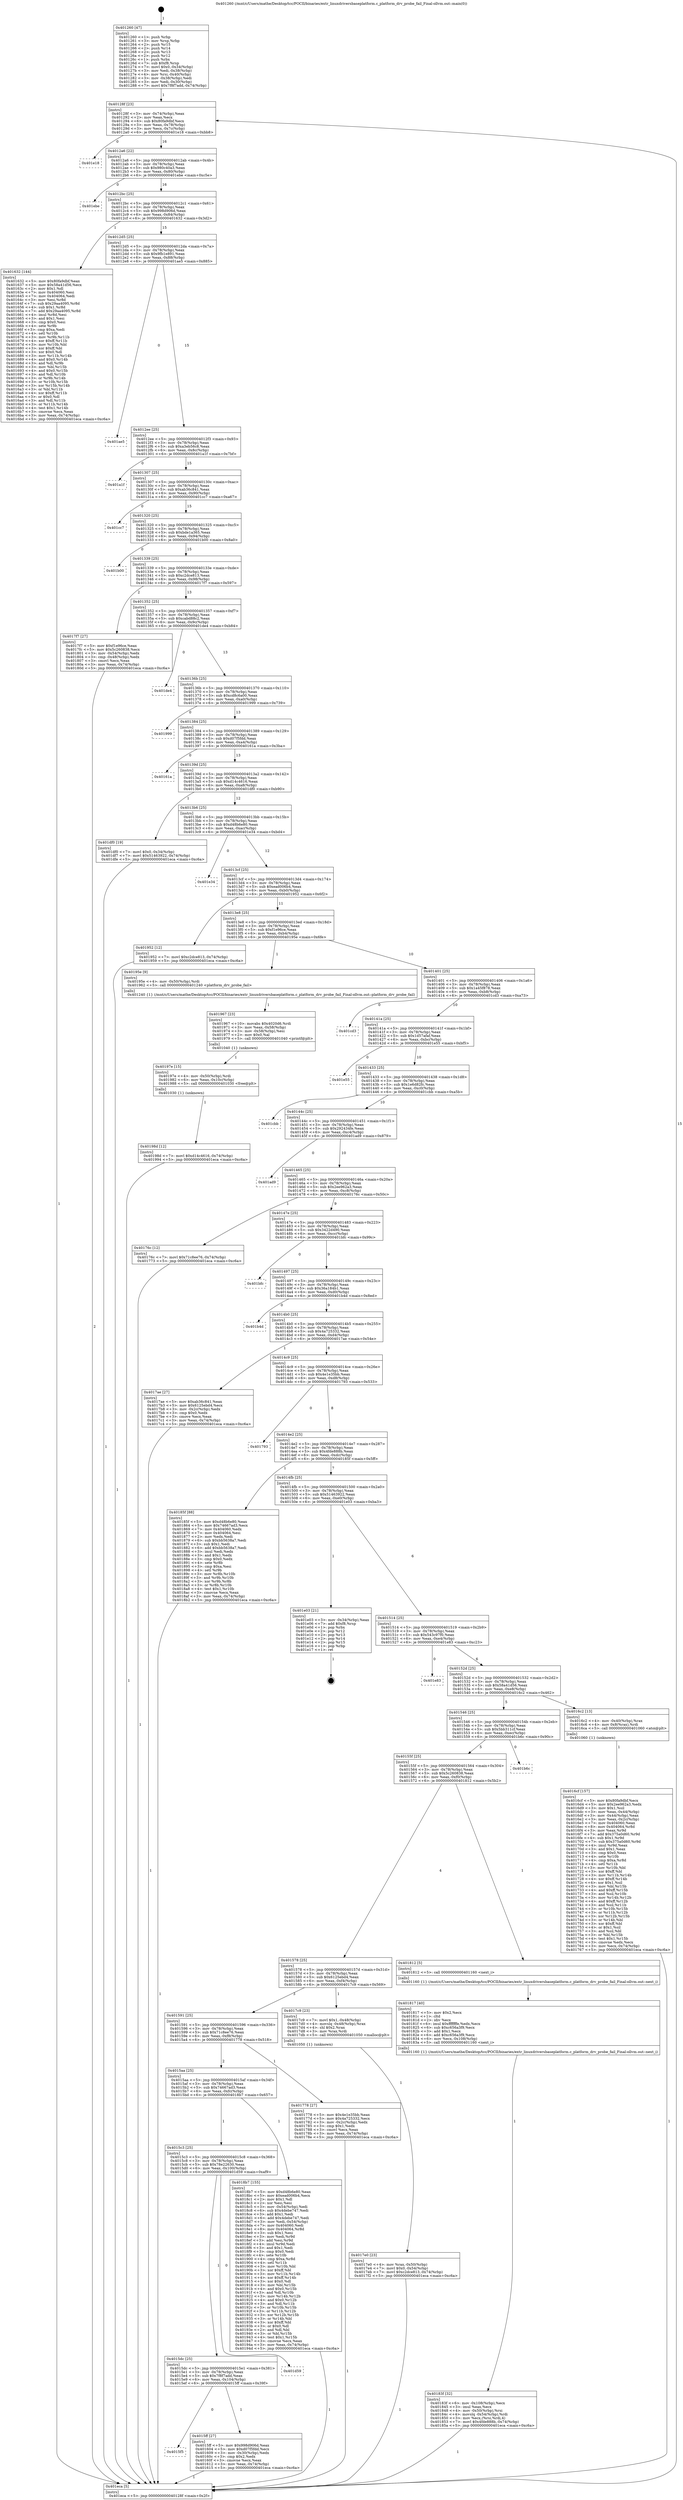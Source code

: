 digraph "0x401260" {
  label = "0x401260 (/mnt/c/Users/mathe/Desktop/tcc/POCII/binaries/extr_linuxdriversbaseplatform.c_platform_drv_probe_fail_Final-ollvm.out::main(0))"
  labelloc = "t"
  node[shape=record]

  Entry [label="",width=0.3,height=0.3,shape=circle,fillcolor=black,style=filled]
  "0x40128f" [label="{
     0x40128f [23]\l
     | [instrs]\l
     &nbsp;&nbsp;0x40128f \<+3\>: mov -0x74(%rbp),%eax\l
     &nbsp;&nbsp;0x401292 \<+2\>: mov %eax,%ecx\l
     &nbsp;&nbsp;0x401294 \<+6\>: sub $0x80fa9dbf,%ecx\l
     &nbsp;&nbsp;0x40129a \<+3\>: mov %eax,-0x78(%rbp)\l
     &nbsp;&nbsp;0x40129d \<+3\>: mov %ecx,-0x7c(%rbp)\l
     &nbsp;&nbsp;0x4012a0 \<+6\>: je 0000000000401e18 \<main+0xbb8\>\l
  }"]
  "0x401e18" [label="{
     0x401e18\l
  }", style=dashed]
  "0x4012a6" [label="{
     0x4012a6 [22]\l
     | [instrs]\l
     &nbsp;&nbsp;0x4012a6 \<+5\>: jmp 00000000004012ab \<main+0x4b\>\l
     &nbsp;&nbsp;0x4012ab \<+3\>: mov -0x78(%rbp),%eax\l
     &nbsp;&nbsp;0x4012ae \<+5\>: sub $0x980c40a3,%eax\l
     &nbsp;&nbsp;0x4012b3 \<+3\>: mov %eax,-0x80(%rbp)\l
     &nbsp;&nbsp;0x4012b6 \<+6\>: je 0000000000401ebe \<main+0xc5e\>\l
  }"]
  Exit [label="",width=0.3,height=0.3,shape=circle,fillcolor=black,style=filled,peripheries=2]
  "0x401ebe" [label="{
     0x401ebe\l
  }", style=dashed]
  "0x4012bc" [label="{
     0x4012bc [25]\l
     | [instrs]\l
     &nbsp;&nbsp;0x4012bc \<+5\>: jmp 00000000004012c1 \<main+0x61\>\l
     &nbsp;&nbsp;0x4012c1 \<+3\>: mov -0x78(%rbp),%eax\l
     &nbsp;&nbsp;0x4012c4 \<+5\>: sub $0x998d906d,%eax\l
     &nbsp;&nbsp;0x4012c9 \<+6\>: mov %eax,-0x84(%rbp)\l
     &nbsp;&nbsp;0x4012cf \<+6\>: je 0000000000401632 \<main+0x3d2\>\l
  }"]
  "0x40198d" [label="{
     0x40198d [12]\l
     | [instrs]\l
     &nbsp;&nbsp;0x40198d \<+7\>: movl $0xd14c4616,-0x74(%rbp)\l
     &nbsp;&nbsp;0x401994 \<+5\>: jmp 0000000000401eca \<main+0xc6a\>\l
  }"]
  "0x401632" [label="{
     0x401632 [144]\l
     | [instrs]\l
     &nbsp;&nbsp;0x401632 \<+5\>: mov $0x80fa9dbf,%eax\l
     &nbsp;&nbsp;0x401637 \<+5\>: mov $0x58a41d56,%ecx\l
     &nbsp;&nbsp;0x40163c \<+2\>: mov $0x1,%dl\l
     &nbsp;&nbsp;0x40163e \<+7\>: mov 0x404060,%esi\l
     &nbsp;&nbsp;0x401645 \<+7\>: mov 0x404064,%edi\l
     &nbsp;&nbsp;0x40164c \<+3\>: mov %esi,%r8d\l
     &nbsp;&nbsp;0x40164f \<+7\>: sub $0x29aa4095,%r8d\l
     &nbsp;&nbsp;0x401656 \<+4\>: sub $0x1,%r8d\l
     &nbsp;&nbsp;0x40165a \<+7\>: add $0x29aa4095,%r8d\l
     &nbsp;&nbsp;0x401661 \<+4\>: imul %r8d,%esi\l
     &nbsp;&nbsp;0x401665 \<+3\>: and $0x1,%esi\l
     &nbsp;&nbsp;0x401668 \<+3\>: cmp $0x0,%esi\l
     &nbsp;&nbsp;0x40166b \<+4\>: sete %r9b\l
     &nbsp;&nbsp;0x40166f \<+3\>: cmp $0xa,%edi\l
     &nbsp;&nbsp;0x401672 \<+4\>: setl %r10b\l
     &nbsp;&nbsp;0x401676 \<+3\>: mov %r9b,%r11b\l
     &nbsp;&nbsp;0x401679 \<+4\>: xor $0xff,%r11b\l
     &nbsp;&nbsp;0x40167d \<+3\>: mov %r10b,%bl\l
     &nbsp;&nbsp;0x401680 \<+3\>: xor $0xff,%bl\l
     &nbsp;&nbsp;0x401683 \<+3\>: xor $0x0,%dl\l
     &nbsp;&nbsp;0x401686 \<+3\>: mov %r11b,%r14b\l
     &nbsp;&nbsp;0x401689 \<+4\>: and $0x0,%r14b\l
     &nbsp;&nbsp;0x40168d \<+3\>: and %dl,%r9b\l
     &nbsp;&nbsp;0x401690 \<+3\>: mov %bl,%r15b\l
     &nbsp;&nbsp;0x401693 \<+4\>: and $0x0,%r15b\l
     &nbsp;&nbsp;0x401697 \<+3\>: and %dl,%r10b\l
     &nbsp;&nbsp;0x40169a \<+3\>: or %r9b,%r14b\l
     &nbsp;&nbsp;0x40169d \<+3\>: or %r10b,%r15b\l
     &nbsp;&nbsp;0x4016a0 \<+3\>: xor %r15b,%r14b\l
     &nbsp;&nbsp;0x4016a3 \<+3\>: or %bl,%r11b\l
     &nbsp;&nbsp;0x4016a6 \<+4\>: xor $0xff,%r11b\l
     &nbsp;&nbsp;0x4016aa \<+3\>: or $0x0,%dl\l
     &nbsp;&nbsp;0x4016ad \<+3\>: and %dl,%r11b\l
     &nbsp;&nbsp;0x4016b0 \<+3\>: or %r11b,%r14b\l
     &nbsp;&nbsp;0x4016b3 \<+4\>: test $0x1,%r14b\l
     &nbsp;&nbsp;0x4016b7 \<+3\>: cmovne %ecx,%eax\l
     &nbsp;&nbsp;0x4016ba \<+3\>: mov %eax,-0x74(%rbp)\l
     &nbsp;&nbsp;0x4016bd \<+5\>: jmp 0000000000401eca \<main+0xc6a\>\l
  }"]
  "0x4012d5" [label="{
     0x4012d5 [25]\l
     | [instrs]\l
     &nbsp;&nbsp;0x4012d5 \<+5\>: jmp 00000000004012da \<main+0x7a\>\l
     &nbsp;&nbsp;0x4012da \<+3\>: mov -0x78(%rbp),%eax\l
     &nbsp;&nbsp;0x4012dd \<+5\>: sub $0x9fb1e891,%eax\l
     &nbsp;&nbsp;0x4012e2 \<+6\>: mov %eax,-0x88(%rbp)\l
     &nbsp;&nbsp;0x4012e8 \<+6\>: je 0000000000401ae5 \<main+0x885\>\l
  }"]
  "0x40197e" [label="{
     0x40197e [15]\l
     | [instrs]\l
     &nbsp;&nbsp;0x40197e \<+4\>: mov -0x50(%rbp),%rdi\l
     &nbsp;&nbsp;0x401982 \<+6\>: mov %eax,-0x10c(%rbp)\l
     &nbsp;&nbsp;0x401988 \<+5\>: call 0000000000401030 \<free@plt\>\l
     | [calls]\l
     &nbsp;&nbsp;0x401030 \{1\} (unknown)\l
  }"]
  "0x401ae5" [label="{
     0x401ae5\l
  }", style=dashed]
  "0x4012ee" [label="{
     0x4012ee [25]\l
     | [instrs]\l
     &nbsp;&nbsp;0x4012ee \<+5\>: jmp 00000000004012f3 \<main+0x93\>\l
     &nbsp;&nbsp;0x4012f3 \<+3\>: mov -0x78(%rbp),%eax\l
     &nbsp;&nbsp;0x4012f6 \<+5\>: sub $0xa3eb56c8,%eax\l
     &nbsp;&nbsp;0x4012fb \<+6\>: mov %eax,-0x8c(%rbp)\l
     &nbsp;&nbsp;0x401301 \<+6\>: je 0000000000401a1f \<main+0x7bf\>\l
  }"]
  "0x401967" [label="{
     0x401967 [23]\l
     | [instrs]\l
     &nbsp;&nbsp;0x401967 \<+10\>: movabs $0x4020d6,%rdi\l
     &nbsp;&nbsp;0x401971 \<+3\>: mov %eax,-0x58(%rbp)\l
     &nbsp;&nbsp;0x401974 \<+3\>: mov -0x58(%rbp),%esi\l
     &nbsp;&nbsp;0x401977 \<+2\>: mov $0x0,%al\l
     &nbsp;&nbsp;0x401979 \<+5\>: call 0000000000401040 \<printf@plt\>\l
     | [calls]\l
     &nbsp;&nbsp;0x401040 \{1\} (unknown)\l
  }"]
  "0x401a1f" [label="{
     0x401a1f\l
  }", style=dashed]
  "0x401307" [label="{
     0x401307 [25]\l
     | [instrs]\l
     &nbsp;&nbsp;0x401307 \<+5\>: jmp 000000000040130c \<main+0xac\>\l
     &nbsp;&nbsp;0x40130c \<+3\>: mov -0x78(%rbp),%eax\l
     &nbsp;&nbsp;0x40130f \<+5\>: sub $0xab36c841,%eax\l
     &nbsp;&nbsp;0x401314 \<+6\>: mov %eax,-0x90(%rbp)\l
     &nbsp;&nbsp;0x40131a \<+6\>: je 0000000000401cc7 \<main+0xa67\>\l
  }"]
  "0x40183f" [label="{
     0x40183f [32]\l
     | [instrs]\l
     &nbsp;&nbsp;0x40183f \<+6\>: mov -0x108(%rbp),%ecx\l
     &nbsp;&nbsp;0x401845 \<+3\>: imul %eax,%ecx\l
     &nbsp;&nbsp;0x401848 \<+4\>: mov -0x50(%rbp),%rsi\l
     &nbsp;&nbsp;0x40184c \<+4\>: movslq -0x54(%rbp),%rdi\l
     &nbsp;&nbsp;0x401850 \<+3\>: mov %ecx,(%rsi,%rdi,4)\l
     &nbsp;&nbsp;0x401853 \<+7\>: movl $0x4fde888b,-0x74(%rbp)\l
     &nbsp;&nbsp;0x40185a \<+5\>: jmp 0000000000401eca \<main+0xc6a\>\l
  }"]
  "0x401cc7" [label="{
     0x401cc7\l
  }", style=dashed]
  "0x401320" [label="{
     0x401320 [25]\l
     | [instrs]\l
     &nbsp;&nbsp;0x401320 \<+5\>: jmp 0000000000401325 \<main+0xc5\>\l
     &nbsp;&nbsp;0x401325 \<+3\>: mov -0x78(%rbp),%eax\l
     &nbsp;&nbsp;0x401328 \<+5\>: sub $0xbde1a365,%eax\l
     &nbsp;&nbsp;0x40132d \<+6\>: mov %eax,-0x94(%rbp)\l
     &nbsp;&nbsp;0x401333 \<+6\>: je 0000000000401b00 \<main+0x8a0\>\l
  }"]
  "0x401817" [label="{
     0x401817 [40]\l
     | [instrs]\l
     &nbsp;&nbsp;0x401817 \<+5\>: mov $0x2,%ecx\l
     &nbsp;&nbsp;0x40181c \<+1\>: cltd\l
     &nbsp;&nbsp;0x40181d \<+2\>: idiv %ecx\l
     &nbsp;&nbsp;0x40181f \<+6\>: imul $0xfffffffe,%edx,%ecx\l
     &nbsp;&nbsp;0x401825 \<+6\>: sub $0xc656a3f9,%ecx\l
     &nbsp;&nbsp;0x40182b \<+3\>: add $0x1,%ecx\l
     &nbsp;&nbsp;0x40182e \<+6\>: add $0xc656a3f9,%ecx\l
     &nbsp;&nbsp;0x401834 \<+6\>: mov %ecx,-0x108(%rbp)\l
     &nbsp;&nbsp;0x40183a \<+5\>: call 0000000000401160 \<next_i\>\l
     | [calls]\l
     &nbsp;&nbsp;0x401160 \{1\} (/mnt/c/Users/mathe/Desktop/tcc/POCII/binaries/extr_linuxdriversbaseplatform.c_platform_drv_probe_fail_Final-ollvm.out::next_i)\l
  }"]
  "0x401b00" [label="{
     0x401b00\l
  }", style=dashed]
  "0x401339" [label="{
     0x401339 [25]\l
     | [instrs]\l
     &nbsp;&nbsp;0x401339 \<+5\>: jmp 000000000040133e \<main+0xde\>\l
     &nbsp;&nbsp;0x40133e \<+3\>: mov -0x78(%rbp),%eax\l
     &nbsp;&nbsp;0x401341 \<+5\>: sub $0xc2dce813,%eax\l
     &nbsp;&nbsp;0x401346 \<+6\>: mov %eax,-0x98(%rbp)\l
     &nbsp;&nbsp;0x40134c \<+6\>: je 00000000004017f7 \<main+0x597\>\l
  }"]
  "0x4017e0" [label="{
     0x4017e0 [23]\l
     | [instrs]\l
     &nbsp;&nbsp;0x4017e0 \<+4\>: mov %rax,-0x50(%rbp)\l
     &nbsp;&nbsp;0x4017e4 \<+7\>: movl $0x0,-0x54(%rbp)\l
     &nbsp;&nbsp;0x4017eb \<+7\>: movl $0xc2dce813,-0x74(%rbp)\l
     &nbsp;&nbsp;0x4017f2 \<+5\>: jmp 0000000000401eca \<main+0xc6a\>\l
  }"]
  "0x4017f7" [label="{
     0x4017f7 [27]\l
     | [instrs]\l
     &nbsp;&nbsp;0x4017f7 \<+5\>: mov $0xf1e96ce,%eax\l
     &nbsp;&nbsp;0x4017fc \<+5\>: mov $0x5c260838,%ecx\l
     &nbsp;&nbsp;0x401801 \<+3\>: mov -0x54(%rbp),%edx\l
     &nbsp;&nbsp;0x401804 \<+3\>: cmp -0x48(%rbp),%edx\l
     &nbsp;&nbsp;0x401807 \<+3\>: cmovl %ecx,%eax\l
     &nbsp;&nbsp;0x40180a \<+3\>: mov %eax,-0x74(%rbp)\l
     &nbsp;&nbsp;0x40180d \<+5\>: jmp 0000000000401eca \<main+0xc6a\>\l
  }"]
  "0x401352" [label="{
     0x401352 [25]\l
     | [instrs]\l
     &nbsp;&nbsp;0x401352 \<+5\>: jmp 0000000000401357 \<main+0xf7\>\l
     &nbsp;&nbsp;0x401357 \<+3\>: mov -0x78(%rbp),%eax\l
     &nbsp;&nbsp;0x40135a \<+5\>: sub $0xcabd88c2,%eax\l
     &nbsp;&nbsp;0x40135f \<+6\>: mov %eax,-0x9c(%rbp)\l
     &nbsp;&nbsp;0x401365 \<+6\>: je 0000000000401de4 \<main+0xb84\>\l
  }"]
  "0x4016cf" [label="{
     0x4016cf [157]\l
     | [instrs]\l
     &nbsp;&nbsp;0x4016cf \<+5\>: mov $0x80fa9dbf,%ecx\l
     &nbsp;&nbsp;0x4016d4 \<+5\>: mov $0x2ee962a3,%edx\l
     &nbsp;&nbsp;0x4016d9 \<+3\>: mov $0x1,%sil\l
     &nbsp;&nbsp;0x4016dc \<+3\>: mov %eax,-0x44(%rbp)\l
     &nbsp;&nbsp;0x4016df \<+3\>: mov -0x44(%rbp),%eax\l
     &nbsp;&nbsp;0x4016e2 \<+3\>: mov %eax,-0x2c(%rbp)\l
     &nbsp;&nbsp;0x4016e5 \<+7\>: mov 0x404060,%eax\l
     &nbsp;&nbsp;0x4016ec \<+8\>: mov 0x404064,%r8d\l
     &nbsp;&nbsp;0x4016f4 \<+3\>: mov %eax,%r9d\l
     &nbsp;&nbsp;0x4016f7 \<+7\>: add $0x375a0d60,%r9d\l
     &nbsp;&nbsp;0x4016fe \<+4\>: sub $0x1,%r9d\l
     &nbsp;&nbsp;0x401702 \<+7\>: sub $0x375a0d60,%r9d\l
     &nbsp;&nbsp;0x401709 \<+4\>: imul %r9d,%eax\l
     &nbsp;&nbsp;0x40170d \<+3\>: and $0x1,%eax\l
     &nbsp;&nbsp;0x401710 \<+3\>: cmp $0x0,%eax\l
     &nbsp;&nbsp;0x401713 \<+4\>: sete %r10b\l
     &nbsp;&nbsp;0x401717 \<+4\>: cmp $0xa,%r8d\l
     &nbsp;&nbsp;0x40171b \<+4\>: setl %r11b\l
     &nbsp;&nbsp;0x40171f \<+3\>: mov %r10b,%bl\l
     &nbsp;&nbsp;0x401722 \<+3\>: xor $0xff,%bl\l
     &nbsp;&nbsp;0x401725 \<+3\>: mov %r11b,%r14b\l
     &nbsp;&nbsp;0x401728 \<+4\>: xor $0xff,%r14b\l
     &nbsp;&nbsp;0x40172c \<+4\>: xor $0x1,%sil\l
     &nbsp;&nbsp;0x401730 \<+3\>: mov %bl,%r15b\l
     &nbsp;&nbsp;0x401733 \<+4\>: and $0xff,%r15b\l
     &nbsp;&nbsp;0x401737 \<+3\>: and %sil,%r10b\l
     &nbsp;&nbsp;0x40173a \<+3\>: mov %r14b,%r12b\l
     &nbsp;&nbsp;0x40173d \<+4\>: and $0xff,%r12b\l
     &nbsp;&nbsp;0x401741 \<+3\>: and %sil,%r11b\l
     &nbsp;&nbsp;0x401744 \<+3\>: or %r10b,%r15b\l
     &nbsp;&nbsp;0x401747 \<+3\>: or %r11b,%r12b\l
     &nbsp;&nbsp;0x40174a \<+3\>: xor %r12b,%r15b\l
     &nbsp;&nbsp;0x40174d \<+3\>: or %r14b,%bl\l
     &nbsp;&nbsp;0x401750 \<+3\>: xor $0xff,%bl\l
     &nbsp;&nbsp;0x401753 \<+4\>: or $0x1,%sil\l
     &nbsp;&nbsp;0x401757 \<+3\>: and %sil,%bl\l
     &nbsp;&nbsp;0x40175a \<+3\>: or %bl,%r15b\l
     &nbsp;&nbsp;0x40175d \<+4\>: test $0x1,%r15b\l
     &nbsp;&nbsp;0x401761 \<+3\>: cmovne %edx,%ecx\l
     &nbsp;&nbsp;0x401764 \<+3\>: mov %ecx,-0x74(%rbp)\l
     &nbsp;&nbsp;0x401767 \<+5\>: jmp 0000000000401eca \<main+0xc6a\>\l
  }"]
  "0x401de4" [label="{
     0x401de4\l
  }", style=dashed]
  "0x40136b" [label="{
     0x40136b [25]\l
     | [instrs]\l
     &nbsp;&nbsp;0x40136b \<+5\>: jmp 0000000000401370 \<main+0x110\>\l
     &nbsp;&nbsp;0x401370 \<+3\>: mov -0x78(%rbp),%eax\l
     &nbsp;&nbsp;0x401373 \<+5\>: sub $0xcd8c6a00,%eax\l
     &nbsp;&nbsp;0x401378 \<+6\>: mov %eax,-0xa0(%rbp)\l
     &nbsp;&nbsp;0x40137e \<+6\>: je 0000000000401999 \<main+0x739\>\l
  }"]
  "0x401260" [label="{
     0x401260 [47]\l
     | [instrs]\l
     &nbsp;&nbsp;0x401260 \<+1\>: push %rbp\l
     &nbsp;&nbsp;0x401261 \<+3\>: mov %rsp,%rbp\l
     &nbsp;&nbsp;0x401264 \<+2\>: push %r15\l
     &nbsp;&nbsp;0x401266 \<+2\>: push %r14\l
     &nbsp;&nbsp;0x401268 \<+2\>: push %r13\l
     &nbsp;&nbsp;0x40126a \<+2\>: push %r12\l
     &nbsp;&nbsp;0x40126c \<+1\>: push %rbx\l
     &nbsp;&nbsp;0x40126d \<+7\>: sub $0xf8,%rsp\l
     &nbsp;&nbsp;0x401274 \<+7\>: movl $0x0,-0x34(%rbp)\l
     &nbsp;&nbsp;0x40127b \<+3\>: mov %edi,-0x38(%rbp)\l
     &nbsp;&nbsp;0x40127e \<+4\>: mov %rsi,-0x40(%rbp)\l
     &nbsp;&nbsp;0x401282 \<+3\>: mov -0x38(%rbp),%edi\l
     &nbsp;&nbsp;0x401285 \<+3\>: mov %edi,-0x30(%rbp)\l
     &nbsp;&nbsp;0x401288 \<+7\>: movl $0x7f8f7add,-0x74(%rbp)\l
  }"]
  "0x401999" [label="{
     0x401999\l
  }", style=dashed]
  "0x401384" [label="{
     0x401384 [25]\l
     | [instrs]\l
     &nbsp;&nbsp;0x401384 \<+5\>: jmp 0000000000401389 \<main+0x129\>\l
     &nbsp;&nbsp;0x401389 \<+3\>: mov -0x78(%rbp),%eax\l
     &nbsp;&nbsp;0x40138c \<+5\>: sub $0xd07f5fdd,%eax\l
     &nbsp;&nbsp;0x401391 \<+6\>: mov %eax,-0xa4(%rbp)\l
     &nbsp;&nbsp;0x401397 \<+6\>: je 000000000040161a \<main+0x3ba\>\l
  }"]
  "0x401eca" [label="{
     0x401eca [5]\l
     | [instrs]\l
     &nbsp;&nbsp;0x401eca \<+5\>: jmp 000000000040128f \<main+0x2f\>\l
  }"]
  "0x40161a" [label="{
     0x40161a\l
  }", style=dashed]
  "0x40139d" [label="{
     0x40139d [25]\l
     | [instrs]\l
     &nbsp;&nbsp;0x40139d \<+5\>: jmp 00000000004013a2 \<main+0x142\>\l
     &nbsp;&nbsp;0x4013a2 \<+3\>: mov -0x78(%rbp),%eax\l
     &nbsp;&nbsp;0x4013a5 \<+5\>: sub $0xd14c4616,%eax\l
     &nbsp;&nbsp;0x4013aa \<+6\>: mov %eax,-0xa8(%rbp)\l
     &nbsp;&nbsp;0x4013b0 \<+6\>: je 0000000000401df0 \<main+0xb90\>\l
  }"]
  "0x4015f5" [label="{
     0x4015f5\l
  }", style=dashed]
  "0x401df0" [label="{
     0x401df0 [19]\l
     | [instrs]\l
     &nbsp;&nbsp;0x401df0 \<+7\>: movl $0x0,-0x34(%rbp)\l
     &nbsp;&nbsp;0x401df7 \<+7\>: movl $0x51463922,-0x74(%rbp)\l
     &nbsp;&nbsp;0x401dfe \<+5\>: jmp 0000000000401eca \<main+0xc6a\>\l
  }"]
  "0x4013b6" [label="{
     0x4013b6 [25]\l
     | [instrs]\l
     &nbsp;&nbsp;0x4013b6 \<+5\>: jmp 00000000004013bb \<main+0x15b\>\l
     &nbsp;&nbsp;0x4013bb \<+3\>: mov -0x78(%rbp),%eax\l
     &nbsp;&nbsp;0x4013be \<+5\>: sub $0xd48b6e80,%eax\l
     &nbsp;&nbsp;0x4013c3 \<+6\>: mov %eax,-0xac(%rbp)\l
     &nbsp;&nbsp;0x4013c9 \<+6\>: je 0000000000401e34 \<main+0xbd4\>\l
  }"]
  "0x4015ff" [label="{
     0x4015ff [27]\l
     | [instrs]\l
     &nbsp;&nbsp;0x4015ff \<+5\>: mov $0x998d906d,%eax\l
     &nbsp;&nbsp;0x401604 \<+5\>: mov $0xd07f5fdd,%ecx\l
     &nbsp;&nbsp;0x401609 \<+3\>: mov -0x30(%rbp),%edx\l
     &nbsp;&nbsp;0x40160c \<+3\>: cmp $0x2,%edx\l
     &nbsp;&nbsp;0x40160f \<+3\>: cmovne %ecx,%eax\l
     &nbsp;&nbsp;0x401612 \<+3\>: mov %eax,-0x74(%rbp)\l
     &nbsp;&nbsp;0x401615 \<+5\>: jmp 0000000000401eca \<main+0xc6a\>\l
  }"]
  "0x401e34" [label="{
     0x401e34\l
  }", style=dashed]
  "0x4013cf" [label="{
     0x4013cf [25]\l
     | [instrs]\l
     &nbsp;&nbsp;0x4013cf \<+5\>: jmp 00000000004013d4 \<main+0x174\>\l
     &nbsp;&nbsp;0x4013d4 \<+3\>: mov -0x78(%rbp),%eax\l
     &nbsp;&nbsp;0x4013d7 \<+5\>: sub $0xead006b4,%eax\l
     &nbsp;&nbsp;0x4013dc \<+6\>: mov %eax,-0xb0(%rbp)\l
     &nbsp;&nbsp;0x4013e2 \<+6\>: je 0000000000401952 \<main+0x6f2\>\l
  }"]
  "0x4015dc" [label="{
     0x4015dc [25]\l
     | [instrs]\l
     &nbsp;&nbsp;0x4015dc \<+5\>: jmp 00000000004015e1 \<main+0x381\>\l
     &nbsp;&nbsp;0x4015e1 \<+3\>: mov -0x78(%rbp),%eax\l
     &nbsp;&nbsp;0x4015e4 \<+5\>: sub $0x7f8f7add,%eax\l
     &nbsp;&nbsp;0x4015e9 \<+6\>: mov %eax,-0x104(%rbp)\l
     &nbsp;&nbsp;0x4015ef \<+6\>: je 00000000004015ff \<main+0x39f\>\l
  }"]
  "0x401952" [label="{
     0x401952 [12]\l
     | [instrs]\l
     &nbsp;&nbsp;0x401952 \<+7\>: movl $0xc2dce813,-0x74(%rbp)\l
     &nbsp;&nbsp;0x401959 \<+5\>: jmp 0000000000401eca \<main+0xc6a\>\l
  }"]
  "0x4013e8" [label="{
     0x4013e8 [25]\l
     | [instrs]\l
     &nbsp;&nbsp;0x4013e8 \<+5\>: jmp 00000000004013ed \<main+0x18d\>\l
     &nbsp;&nbsp;0x4013ed \<+3\>: mov -0x78(%rbp),%eax\l
     &nbsp;&nbsp;0x4013f0 \<+5\>: sub $0xf1e96ce,%eax\l
     &nbsp;&nbsp;0x4013f5 \<+6\>: mov %eax,-0xb4(%rbp)\l
     &nbsp;&nbsp;0x4013fb \<+6\>: je 000000000040195e \<main+0x6fe\>\l
  }"]
  "0x401d59" [label="{
     0x401d59\l
  }", style=dashed]
  "0x40195e" [label="{
     0x40195e [9]\l
     | [instrs]\l
     &nbsp;&nbsp;0x40195e \<+4\>: mov -0x50(%rbp),%rdi\l
     &nbsp;&nbsp;0x401962 \<+5\>: call 0000000000401240 \<platform_drv_probe_fail\>\l
     | [calls]\l
     &nbsp;&nbsp;0x401240 \{1\} (/mnt/c/Users/mathe/Desktop/tcc/POCII/binaries/extr_linuxdriversbaseplatform.c_platform_drv_probe_fail_Final-ollvm.out::platform_drv_probe_fail)\l
  }"]
  "0x401401" [label="{
     0x401401 [25]\l
     | [instrs]\l
     &nbsp;&nbsp;0x401401 \<+5\>: jmp 0000000000401406 \<main+0x1a6\>\l
     &nbsp;&nbsp;0x401406 \<+3\>: mov -0x78(%rbp),%eax\l
     &nbsp;&nbsp;0x401409 \<+5\>: sub $0x1a45f878,%eax\l
     &nbsp;&nbsp;0x40140e \<+6\>: mov %eax,-0xb8(%rbp)\l
     &nbsp;&nbsp;0x401414 \<+6\>: je 0000000000401cd3 \<main+0xa73\>\l
  }"]
  "0x4015c3" [label="{
     0x4015c3 [25]\l
     | [instrs]\l
     &nbsp;&nbsp;0x4015c3 \<+5\>: jmp 00000000004015c8 \<main+0x368\>\l
     &nbsp;&nbsp;0x4015c8 \<+3\>: mov -0x78(%rbp),%eax\l
     &nbsp;&nbsp;0x4015cb \<+5\>: sub $0x78e22630,%eax\l
     &nbsp;&nbsp;0x4015d0 \<+6\>: mov %eax,-0x100(%rbp)\l
     &nbsp;&nbsp;0x4015d6 \<+6\>: je 0000000000401d59 \<main+0xaf9\>\l
  }"]
  "0x401cd3" [label="{
     0x401cd3\l
  }", style=dashed]
  "0x40141a" [label="{
     0x40141a [25]\l
     | [instrs]\l
     &nbsp;&nbsp;0x40141a \<+5\>: jmp 000000000040141f \<main+0x1bf\>\l
     &nbsp;&nbsp;0x40141f \<+3\>: mov -0x78(%rbp),%eax\l
     &nbsp;&nbsp;0x401422 \<+5\>: sub $0x1d57afaf,%eax\l
     &nbsp;&nbsp;0x401427 \<+6\>: mov %eax,-0xbc(%rbp)\l
     &nbsp;&nbsp;0x40142d \<+6\>: je 0000000000401e55 \<main+0xbf5\>\l
  }"]
  "0x4018b7" [label="{
     0x4018b7 [155]\l
     | [instrs]\l
     &nbsp;&nbsp;0x4018b7 \<+5\>: mov $0xd48b6e80,%eax\l
     &nbsp;&nbsp;0x4018bc \<+5\>: mov $0xead006b4,%ecx\l
     &nbsp;&nbsp;0x4018c1 \<+2\>: mov $0x1,%dl\l
     &nbsp;&nbsp;0x4018c3 \<+2\>: xor %esi,%esi\l
     &nbsp;&nbsp;0x4018c5 \<+3\>: mov -0x54(%rbp),%edi\l
     &nbsp;&nbsp;0x4018c8 \<+6\>: sub $0x4debe747,%edi\l
     &nbsp;&nbsp;0x4018ce \<+3\>: add $0x1,%edi\l
     &nbsp;&nbsp;0x4018d1 \<+6\>: add $0x4debe747,%edi\l
     &nbsp;&nbsp;0x4018d7 \<+3\>: mov %edi,-0x54(%rbp)\l
     &nbsp;&nbsp;0x4018da \<+7\>: mov 0x404060,%edi\l
     &nbsp;&nbsp;0x4018e1 \<+8\>: mov 0x404064,%r8d\l
     &nbsp;&nbsp;0x4018e9 \<+3\>: sub $0x1,%esi\l
     &nbsp;&nbsp;0x4018ec \<+3\>: mov %edi,%r9d\l
     &nbsp;&nbsp;0x4018ef \<+3\>: add %esi,%r9d\l
     &nbsp;&nbsp;0x4018f2 \<+4\>: imul %r9d,%edi\l
     &nbsp;&nbsp;0x4018f6 \<+3\>: and $0x1,%edi\l
     &nbsp;&nbsp;0x4018f9 \<+3\>: cmp $0x0,%edi\l
     &nbsp;&nbsp;0x4018fc \<+4\>: sete %r10b\l
     &nbsp;&nbsp;0x401900 \<+4\>: cmp $0xa,%r8d\l
     &nbsp;&nbsp;0x401904 \<+4\>: setl %r11b\l
     &nbsp;&nbsp;0x401908 \<+3\>: mov %r10b,%bl\l
     &nbsp;&nbsp;0x40190b \<+3\>: xor $0xff,%bl\l
     &nbsp;&nbsp;0x40190e \<+3\>: mov %r11b,%r14b\l
     &nbsp;&nbsp;0x401911 \<+4\>: xor $0xff,%r14b\l
     &nbsp;&nbsp;0x401915 \<+3\>: xor $0x0,%dl\l
     &nbsp;&nbsp;0x401918 \<+3\>: mov %bl,%r15b\l
     &nbsp;&nbsp;0x40191b \<+4\>: and $0x0,%r15b\l
     &nbsp;&nbsp;0x40191f \<+3\>: and %dl,%r10b\l
     &nbsp;&nbsp;0x401922 \<+3\>: mov %r14b,%r12b\l
     &nbsp;&nbsp;0x401925 \<+4\>: and $0x0,%r12b\l
     &nbsp;&nbsp;0x401929 \<+3\>: and %dl,%r11b\l
     &nbsp;&nbsp;0x40192c \<+3\>: or %r10b,%r15b\l
     &nbsp;&nbsp;0x40192f \<+3\>: or %r11b,%r12b\l
     &nbsp;&nbsp;0x401932 \<+3\>: xor %r12b,%r15b\l
     &nbsp;&nbsp;0x401935 \<+3\>: or %r14b,%bl\l
     &nbsp;&nbsp;0x401938 \<+3\>: xor $0xff,%bl\l
     &nbsp;&nbsp;0x40193b \<+3\>: or $0x0,%dl\l
     &nbsp;&nbsp;0x40193e \<+2\>: and %dl,%bl\l
     &nbsp;&nbsp;0x401940 \<+3\>: or %bl,%r15b\l
     &nbsp;&nbsp;0x401943 \<+4\>: test $0x1,%r15b\l
     &nbsp;&nbsp;0x401947 \<+3\>: cmovne %ecx,%eax\l
     &nbsp;&nbsp;0x40194a \<+3\>: mov %eax,-0x74(%rbp)\l
     &nbsp;&nbsp;0x40194d \<+5\>: jmp 0000000000401eca \<main+0xc6a\>\l
  }"]
  "0x401e55" [label="{
     0x401e55\l
  }", style=dashed]
  "0x401433" [label="{
     0x401433 [25]\l
     | [instrs]\l
     &nbsp;&nbsp;0x401433 \<+5\>: jmp 0000000000401438 \<main+0x1d8\>\l
     &nbsp;&nbsp;0x401438 \<+3\>: mov -0x78(%rbp),%eax\l
     &nbsp;&nbsp;0x40143b \<+5\>: sub $0x1e6d82fc,%eax\l
     &nbsp;&nbsp;0x401440 \<+6\>: mov %eax,-0xc0(%rbp)\l
     &nbsp;&nbsp;0x401446 \<+6\>: je 0000000000401cbb \<main+0xa5b\>\l
  }"]
  "0x4015aa" [label="{
     0x4015aa [25]\l
     | [instrs]\l
     &nbsp;&nbsp;0x4015aa \<+5\>: jmp 00000000004015af \<main+0x34f\>\l
     &nbsp;&nbsp;0x4015af \<+3\>: mov -0x78(%rbp),%eax\l
     &nbsp;&nbsp;0x4015b2 \<+5\>: sub $0x74667ad3,%eax\l
     &nbsp;&nbsp;0x4015b7 \<+6\>: mov %eax,-0xfc(%rbp)\l
     &nbsp;&nbsp;0x4015bd \<+6\>: je 00000000004018b7 \<main+0x657\>\l
  }"]
  "0x401cbb" [label="{
     0x401cbb\l
  }", style=dashed]
  "0x40144c" [label="{
     0x40144c [25]\l
     | [instrs]\l
     &nbsp;&nbsp;0x40144c \<+5\>: jmp 0000000000401451 \<main+0x1f1\>\l
     &nbsp;&nbsp;0x401451 \<+3\>: mov -0x78(%rbp),%eax\l
     &nbsp;&nbsp;0x401454 \<+5\>: sub $0x292434fe,%eax\l
     &nbsp;&nbsp;0x401459 \<+6\>: mov %eax,-0xc4(%rbp)\l
     &nbsp;&nbsp;0x40145f \<+6\>: je 0000000000401ad9 \<main+0x879\>\l
  }"]
  "0x401778" [label="{
     0x401778 [27]\l
     | [instrs]\l
     &nbsp;&nbsp;0x401778 \<+5\>: mov $0x4e1e35bb,%eax\l
     &nbsp;&nbsp;0x40177d \<+5\>: mov $0x4a725332,%ecx\l
     &nbsp;&nbsp;0x401782 \<+3\>: mov -0x2c(%rbp),%edx\l
     &nbsp;&nbsp;0x401785 \<+3\>: cmp $0x1,%edx\l
     &nbsp;&nbsp;0x401788 \<+3\>: cmovl %ecx,%eax\l
     &nbsp;&nbsp;0x40178b \<+3\>: mov %eax,-0x74(%rbp)\l
     &nbsp;&nbsp;0x40178e \<+5\>: jmp 0000000000401eca \<main+0xc6a\>\l
  }"]
  "0x401ad9" [label="{
     0x401ad9\l
  }", style=dashed]
  "0x401465" [label="{
     0x401465 [25]\l
     | [instrs]\l
     &nbsp;&nbsp;0x401465 \<+5\>: jmp 000000000040146a \<main+0x20a\>\l
     &nbsp;&nbsp;0x40146a \<+3\>: mov -0x78(%rbp),%eax\l
     &nbsp;&nbsp;0x40146d \<+5\>: sub $0x2ee962a3,%eax\l
     &nbsp;&nbsp;0x401472 \<+6\>: mov %eax,-0xc8(%rbp)\l
     &nbsp;&nbsp;0x401478 \<+6\>: je 000000000040176c \<main+0x50c\>\l
  }"]
  "0x401591" [label="{
     0x401591 [25]\l
     | [instrs]\l
     &nbsp;&nbsp;0x401591 \<+5\>: jmp 0000000000401596 \<main+0x336\>\l
     &nbsp;&nbsp;0x401596 \<+3\>: mov -0x78(%rbp),%eax\l
     &nbsp;&nbsp;0x401599 \<+5\>: sub $0x71c8ee76,%eax\l
     &nbsp;&nbsp;0x40159e \<+6\>: mov %eax,-0xf8(%rbp)\l
     &nbsp;&nbsp;0x4015a4 \<+6\>: je 0000000000401778 \<main+0x518\>\l
  }"]
  "0x40176c" [label="{
     0x40176c [12]\l
     | [instrs]\l
     &nbsp;&nbsp;0x40176c \<+7\>: movl $0x71c8ee76,-0x74(%rbp)\l
     &nbsp;&nbsp;0x401773 \<+5\>: jmp 0000000000401eca \<main+0xc6a\>\l
  }"]
  "0x40147e" [label="{
     0x40147e [25]\l
     | [instrs]\l
     &nbsp;&nbsp;0x40147e \<+5\>: jmp 0000000000401483 \<main+0x223\>\l
     &nbsp;&nbsp;0x401483 \<+3\>: mov -0x78(%rbp),%eax\l
     &nbsp;&nbsp;0x401486 \<+5\>: sub $0x3422d490,%eax\l
     &nbsp;&nbsp;0x40148b \<+6\>: mov %eax,-0xcc(%rbp)\l
     &nbsp;&nbsp;0x401491 \<+6\>: je 0000000000401bfc \<main+0x99c\>\l
  }"]
  "0x4017c9" [label="{
     0x4017c9 [23]\l
     | [instrs]\l
     &nbsp;&nbsp;0x4017c9 \<+7\>: movl $0x1,-0x48(%rbp)\l
     &nbsp;&nbsp;0x4017d0 \<+4\>: movslq -0x48(%rbp),%rax\l
     &nbsp;&nbsp;0x4017d4 \<+4\>: shl $0x2,%rax\l
     &nbsp;&nbsp;0x4017d8 \<+3\>: mov %rax,%rdi\l
     &nbsp;&nbsp;0x4017db \<+5\>: call 0000000000401050 \<malloc@plt\>\l
     | [calls]\l
     &nbsp;&nbsp;0x401050 \{1\} (unknown)\l
  }"]
  "0x401bfc" [label="{
     0x401bfc\l
  }", style=dashed]
  "0x401497" [label="{
     0x401497 [25]\l
     | [instrs]\l
     &nbsp;&nbsp;0x401497 \<+5\>: jmp 000000000040149c \<main+0x23c\>\l
     &nbsp;&nbsp;0x40149c \<+3\>: mov -0x78(%rbp),%eax\l
     &nbsp;&nbsp;0x40149f \<+5\>: sub $0x36a184b1,%eax\l
     &nbsp;&nbsp;0x4014a4 \<+6\>: mov %eax,-0xd0(%rbp)\l
     &nbsp;&nbsp;0x4014aa \<+6\>: je 0000000000401b4d \<main+0x8ed\>\l
  }"]
  "0x401578" [label="{
     0x401578 [25]\l
     | [instrs]\l
     &nbsp;&nbsp;0x401578 \<+5\>: jmp 000000000040157d \<main+0x31d\>\l
     &nbsp;&nbsp;0x40157d \<+3\>: mov -0x78(%rbp),%eax\l
     &nbsp;&nbsp;0x401580 \<+5\>: sub $0x6125ebd4,%eax\l
     &nbsp;&nbsp;0x401585 \<+6\>: mov %eax,-0xf4(%rbp)\l
     &nbsp;&nbsp;0x40158b \<+6\>: je 00000000004017c9 \<main+0x569\>\l
  }"]
  "0x401b4d" [label="{
     0x401b4d\l
  }", style=dashed]
  "0x4014b0" [label="{
     0x4014b0 [25]\l
     | [instrs]\l
     &nbsp;&nbsp;0x4014b0 \<+5\>: jmp 00000000004014b5 \<main+0x255\>\l
     &nbsp;&nbsp;0x4014b5 \<+3\>: mov -0x78(%rbp),%eax\l
     &nbsp;&nbsp;0x4014b8 \<+5\>: sub $0x4a725332,%eax\l
     &nbsp;&nbsp;0x4014bd \<+6\>: mov %eax,-0xd4(%rbp)\l
     &nbsp;&nbsp;0x4014c3 \<+6\>: je 00000000004017ae \<main+0x54e\>\l
  }"]
  "0x401812" [label="{
     0x401812 [5]\l
     | [instrs]\l
     &nbsp;&nbsp;0x401812 \<+5\>: call 0000000000401160 \<next_i\>\l
     | [calls]\l
     &nbsp;&nbsp;0x401160 \{1\} (/mnt/c/Users/mathe/Desktop/tcc/POCII/binaries/extr_linuxdriversbaseplatform.c_platform_drv_probe_fail_Final-ollvm.out::next_i)\l
  }"]
  "0x4017ae" [label="{
     0x4017ae [27]\l
     | [instrs]\l
     &nbsp;&nbsp;0x4017ae \<+5\>: mov $0xab36c841,%eax\l
     &nbsp;&nbsp;0x4017b3 \<+5\>: mov $0x6125ebd4,%ecx\l
     &nbsp;&nbsp;0x4017b8 \<+3\>: mov -0x2c(%rbp),%edx\l
     &nbsp;&nbsp;0x4017bb \<+3\>: cmp $0x0,%edx\l
     &nbsp;&nbsp;0x4017be \<+3\>: cmove %ecx,%eax\l
     &nbsp;&nbsp;0x4017c1 \<+3\>: mov %eax,-0x74(%rbp)\l
     &nbsp;&nbsp;0x4017c4 \<+5\>: jmp 0000000000401eca \<main+0xc6a\>\l
  }"]
  "0x4014c9" [label="{
     0x4014c9 [25]\l
     | [instrs]\l
     &nbsp;&nbsp;0x4014c9 \<+5\>: jmp 00000000004014ce \<main+0x26e\>\l
     &nbsp;&nbsp;0x4014ce \<+3\>: mov -0x78(%rbp),%eax\l
     &nbsp;&nbsp;0x4014d1 \<+5\>: sub $0x4e1e35bb,%eax\l
     &nbsp;&nbsp;0x4014d6 \<+6\>: mov %eax,-0xd8(%rbp)\l
     &nbsp;&nbsp;0x4014dc \<+6\>: je 0000000000401793 \<main+0x533\>\l
  }"]
  "0x40155f" [label="{
     0x40155f [25]\l
     | [instrs]\l
     &nbsp;&nbsp;0x40155f \<+5\>: jmp 0000000000401564 \<main+0x304\>\l
     &nbsp;&nbsp;0x401564 \<+3\>: mov -0x78(%rbp),%eax\l
     &nbsp;&nbsp;0x401567 \<+5\>: sub $0x5c260838,%eax\l
     &nbsp;&nbsp;0x40156c \<+6\>: mov %eax,-0xf0(%rbp)\l
     &nbsp;&nbsp;0x401572 \<+6\>: je 0000000000401812 \<main+0x5b2\>\l
  }"]
  "0x401793" [label="{
     0x401793\l
  }", style=dashed]
  "0x4014e2" [label="{
     0x4014e2 [25]\l
     | [instrs]\l
     &nbsp;&nbsp;0x4014e2 \<+5\>: jmp 00000000004014e7 \<main+0x287\>\l
     &nbsp;&nbsp;0x4014e7 \<+3\>: mov -0x78(%rbp),%eax\l
     &nbsp;&nbsp;0x4014ea \<+5\>: sub $0x4fde888b,%eax\l
     &nbsp;&nbsp;0x4014ef \<+6\>: mov %eax,-0xdc(%rbp)\l
     &nbsp;&nbsp;0x4014f5 \<+6\>: je 000000000040185f \<main+0x5ff\>\l
  }"]
  "0x401b6c" [label="{
     0x401b6c\l
  }", style=dashed]
  "0x40185f" [label="{
     0x40185f [88]\l
     | [instrs]\l
     &nbsp;&nbsp;0x40185f \<+5\>: mov $0xd48b6e80,%eax\l
     &nbsp;&nbsp;0x401864 \<+5\>: mov $0x74667ad3,%ecx\l
     &nbsp;&nbsp;0x401869 \<+7\>: mov 0x404060,%edx\l
     &nbsp;&nbsp;0x401870 \<+7\>: mov 0x404064,%esi\l
     &nbsp;&nbsp;0x401877 \<+2\>: mov %edx,%edi\l
     &nbsp;&nbsp;0x401879 \<+6\>: sub $0xbb5638a7,%edi\l
     &nbsp;&nbsp;0x40187f \<+3\>: sub $0x1,%edi\l
     &nbsp;&nbsp;0x401882 \<+6\>: add $0xbb5638a7,%edi\l
     &nbsp;&nbsp;0x401888 \<+3\>: imul %edi,%edx\l
     &nbsp;&nbsp;0x40188b \<+3\>: and $0x1,%edx\l
     &nbsp;&nbsp;0x40188e \<+3\>: cmp $0x0,%edx\l
     &nbsp;&nbsp;0x401891 \<+4\>: sete %r8b\l
     &nbsp;&nbsp;0x401895 \<+3\>: cmp $0xa,%esi\l
     &nbsp;&nbsp;0x401898 \<+4\>: setl %r9b\l
     &nbsp;&nbsp;0x40189c \<+3\>: mov %r8b,%r10b\l
     &nbsp;&nbsp;0x40189f \<+3\>: and %r9b,%r10b\l
     &nbsp;&nbsp;0x4018a2 \<+3\>: xor %r9b,%r8b\l
     &nbsp;&nbsp;0x4018a5 \<+3\>: or %r8b,%r10b\l
     &nbsp;&nbsp;0x4018a8 \<+4\>: test $0x1,%r10b\l
     &nbsp;&nbsp;0x4018ac \<+3\>: cmovne %ecx,%eax\l
     &nbsp;&nbsp;0x4018af \<+3\>: mov %eax,-0x74(%rbp)\l
     &nbsp;&nbsp;0x4018b2 \<+5\>: jmp 0000000000401eca \<main+0xc6a\>\l
  }"]
  "0x4014fb" [label="{
     0x4014fb [25]\l
     | [instrs]\l
     &nbsp;&nbsp;0x4014fb \<+5\>: jmp 0000000000401500 \<main+0x2a0\>\l
     &nbsp;&nbsp;0x401500 \<+3\>: mov -0x78(%rbp),%eax\l
     &nbsp;&nbsp;0x401503 \<+5\>: sub $0x51463922,%eax\l
     &nbsp;&nbsp;0x401508 \<+6\>: mov %eax,-0xe0(%rbp)\l
     &nbsp;&nbsp;0x40150e \<+6\>: je 0000000000401e03 \<main+0xba3\>\l
  }"]
  "0x401546" [label="{
     0x401546 [25]\l
     | [instrs]\l
     &nbsp;&nbsp;0x401546 \<+5\>: jmp 000000000040154b \<main+0x2eb\>\l
     &nbsp;&nbsp;0x40154b \<+3\>: mov -0x78(%rbp),%eax\l
     &nbsp;&nbsp;0x40154e \<+5\>: sub $0x5bb311cf,%eax\l
     &nbsp;&nbsp;0x401553 \<+6\>: mov %eax,-0xec(%rbp)\l
     &nbsp;&nbsp;0x401559 \<+6\>: je 0000000000401b6c \<main+0x90c\>\l
  }"]
  "0x401e03" [label="{
     0x401e03 [21]\l
     | [instrs]\l
     &nbsp;&nbsp;0x401e03 \<+3\>: mov -0x34(%rbp),%eax\l
     &nbsp;&nbsp;0x401e06 \<+7\>: add $0xf8,%rsp\l
     &nbsp;&nbsp;0x401e0d \<+1\>: pop %rbx\l
     &nbsp;&nbsp;0x401e0e \<+2\>: pop %r12\l
     &nbsp;&nbsp;0x401e10 \<+2\>: pop %r13\l
     &nbsp;&nbsp;0x401e12 \<+2\>: pop %r14\l
     &nbsp;&nbsp;0x401e14 \<+2\>: pop %r15\l
     &nbsp;&nbsp;0x401e16 \<+1\>: pop %rbp\l
     &nbsp;&nbsp;0x401e17 \<+1\>: ret\l
  }"]
  "0x401514" [label="{
     0x401514 [25]\l
     | [instrs]\l
     &nbsp;&nbsp;0x401514 \<+5\>: jmp 0000000000401519 \<main+0x2b9\>\l
     &nbsp;&nbsp;0x401519 \<+3\>: mov -0x78(%rbp),%eax\l
     &nbsp;&nbsp;0x40151c \<+5\>: sub $0x543c97f0,%eax\l
     &nbsp;&nbsp;0x401521 \<+6\>: mov %eax,-0xe4(%rbp)\l
     &nbsp;&nbsp;0x401527 \<+6\>: je 0000000000401e83 \<main+0xc23\>\l
  }"]
  "0x4016c2" [label="{
     0x4016c2 [13]\l
     | [instrs]\l
     &nbsp;&nbsp;0x4016c2 \<+4\>: mov -0x40(%rbp),%rax\l
     &nbsp;&nbsp;0x4016c6 \<+4\>: mov 0x8(%rax),%rdi\l
     &nbsp;&nbsp;0x4016ca \<+5\>: call 0000000000401060 \<atoi@plt\>\l
     | [calls]\l
     &nbsp;&nbsp;0x401060 \{1\} (unknown)\l
  }"]
  "0x401e83" [label="{
     0x401e83\l
  }", style=dashed]
  "0x40152d" [label="{
     0x40152d [25]\l
     | [instrs]\l
     &nbsp;&nbsp;0x40152d \<+5\>: jmp 0000000000401532 \<main+0x2d2\>\l
     &nbsp;&nbsp;0x401532 \<+3\>: mov -0x78(%rbp),%eax\l
     &nbsp;&nbsp;0x401535 \<+5\>: sub $0x58a41d56,%eax\l
     &nbsp;&nbsp;0x40153a \<+6\>: mov %eax,-0xe8(%rbp)\l
     &nbsp;&nbsp;0x401540 \<+6\>: je 00000000004016c2 \<main+0x462\>\l
  }"]
  Entry -> "0x401260" [label=" 1"]
  "0x40128f" -> "0x401e18" [label=" 0"]
  "0x40128f" -> "0x4012a6" [label=" 16"]
  "0x401e03" -> Exit [label=" 1"]
  "0x4012a6" -> "0x401ebe" [label=" 0"]
  "0x4012a6" -> "0x4012bc" [label=" 16"]
  "0x401df0" -> "0x401eca" [label=" 1"]
  "0x4012bc" -> "0x401632" [label=" 1"]
  "0x4012bc" -> "0x4012d5" [label=" 15"]
  "0x40198d" -> "0x401eca" [label=" 1"]
  "0x4012d5" -> "0x401ae5" [label=" 0"]
  "0x4012d5" -> "0x4012ee" [label=" 15"]
  "0x40197e" -> "0x40198d" [label=" 1"]
  "0x4012ee" -> "0x401a1f" [label=" 0"]
  "0x4012ee" -> "0x401307" [label=" 15"]
  "0x401967" -> "0x40197e" [label=" 1"]
  "0x401307" -> "0x401cc7" [label=" 0"]
  "0x401307" -> "0x401320" [label=" 15"]
  "0x40195e" -> "0x401967" [label=" 1"]
  "0x401320" -> "0x401b00" [label=" 0"]
  "0x401320" -> "0x401339" [label=" 15"]
  "0x401952" -> "0x401eca" [label=" 1"]
  "0x401339" -> "0x4017f7" [label=" 2"]
  "0x401339" -> "0x401352" [label=" 13"]
  "0x4018b7" -> "0x401eca" [label=" 1"]
  "0x401352" -> "0x401de4" [label=" 0"]
  "0x401352" -> "0x40136b" [label=" 13"]
  "0x40185f" -> "0x401eca" [label=" 1"]
  "0x40136b" -> "0x401999" [label=" 0"]
  "0x40136b" -> "0x401384" [label=" 13"]
  "0x40183f" -> "0x401eca" [label=" 1"]
  "0x401384" -> "0x40161a" [label=" 0"]
  "0x401384" -> "0x40139d" [label=" 13"]
  "0x401817" -> "0x40183f" [label=" 1"]
  "0x40139d" -> "0x401df0" [label=" 1"]
  "0x40139d" -> "0x4013b6" [label=" 12"]
  "0x401812" -> "0x401817" [label=" 1"]
  "0x4013b6" -> "0x401e34" [label=" 0"]
  "0x4013b6" -> "0x4013cf" [label=" 12"]
  "0x4017f7" -> "0x401eca" [label=" 2"]
  "0x4013cf" -> "0x401952" [label=" 1"]
  "0x4013cf" -> "0x4013e8" [label=" 11"]
  "0x4017c9" -> "0x4017e0" [label=" 1"]
  "0x4013e8" -> "0x40195e" [label=" 1"]
  "0x4013e8" -> "0x401401" [label=" 10"]
  "0x4017ae" -> "0x401eca" [label=" 1"]
  "0x401401" -> "0x401cd3" [label=" 0"]
  "0x401401" -> "0x40141a" [label=" 10"]
  "0x40176c" -> "0x401eca" [label=" 1"]
  "0x40141a" -> "0x401e55" [label=" 0"]
  "0x40141a" -> "0x401433" [label=" 10"]
  "0x4016cf" -> "0x401eca" [label=" 1"]
  "0x401433" -> "0x401cbb" [label=" 0"]
  "0x401433" -> "0x40144c" [label=" 10"]
  "0x401632" -> "0x401eca" [label=" 1"]
  "0x40144c" -> "0x401ad9" [label=" 0"]
  "0x40144c" -> "0x401465" [label=" 10"]
  "0x401eca" -> "0x40128f" [label=" 15"]
  "0x401465" -> "0x40176c" [label=" 1"]
  "0x401465" -> "0x40147e" [label=" 9"]
  "0x4015ff" -> "0x401eca" [label=" 1"]
  "0x40147e" -> "0x401bfc" [label=" 0"]
  "0x40147e" -> "0x401497" [label=" 9"]
  "0x4015dc" -> "0x4015f5" [label=" 0"]
  "0x401497" -> "0x401b4d" [label=" 0"]
  "0x401497" -> "0x4014b0" [label=" 9"]
  "0x4017e0" -> "0x401eca" [label=" 1"]
  "0x4014b0" -> "0x4017ae" [label=" 1"]
  "0x4014b0" -> "0x4014c9" [label=" 8"]
  "0x4015c3" -> "0x4015dc" [label=" 1"]
  "0x4014c9" -> "0x401793" [label=" 0"]
  "0x4014c9" -> "0x4014e2" [label=" 8"]
  "0x401778" -> "0x401eca" [label=" 1"]
  "0x4014e2" -> "0x40185f" [label=" 1"]
  "0x4014e2" -> "0x4014fb" [label=" 7"]
  "0x4015aa" -> "0x4015c3" [label=" 1"]
  "0x4014fb" -> "0x401e03" [label=" 1"]
  "0x4014fb" -> "0x401514" [label=" 6"]
  "0x4016c2" -> "0x4016cf" [label=" 1"]
  "0x401514" -> "0x401e83" [label=" 0"]
  "0x401514" -> "0x40152d" [label=" 6"]
  "0x401591" -> "0x4015aa" [label=" 2"]
  "0x40152d" -> "0x4016c2" [label=" 1"]
  "0x40152d" -> "0x401546" [label=" 5"]
  "0x4015aa" -> "0x4018b7" [label=" 1"]
  "0x401546" -> "0x401b6c" [label=" 0"]
  "0x401546" -> "0x40155f" [label=" 5"]
  "0x4015c3" -> "0x401d59" [label=" 0"]
  "0x40155f" -> "0x401812" [label=" 1"]
  "0x40155f" -> "0x401578" [label=" 4"]
  "0x4015dc" -> "0x4015ff" [label=" 1"]
  "0x401578" -> "0x4017c9" [label=" 1"]
  "0x401578" -> "0x401591" [label=" 3"]
  "0x401260" -> "0x40128f" [label=" 1"]
  "0x401591" -> "0x401778" [label=" 1"]
}

